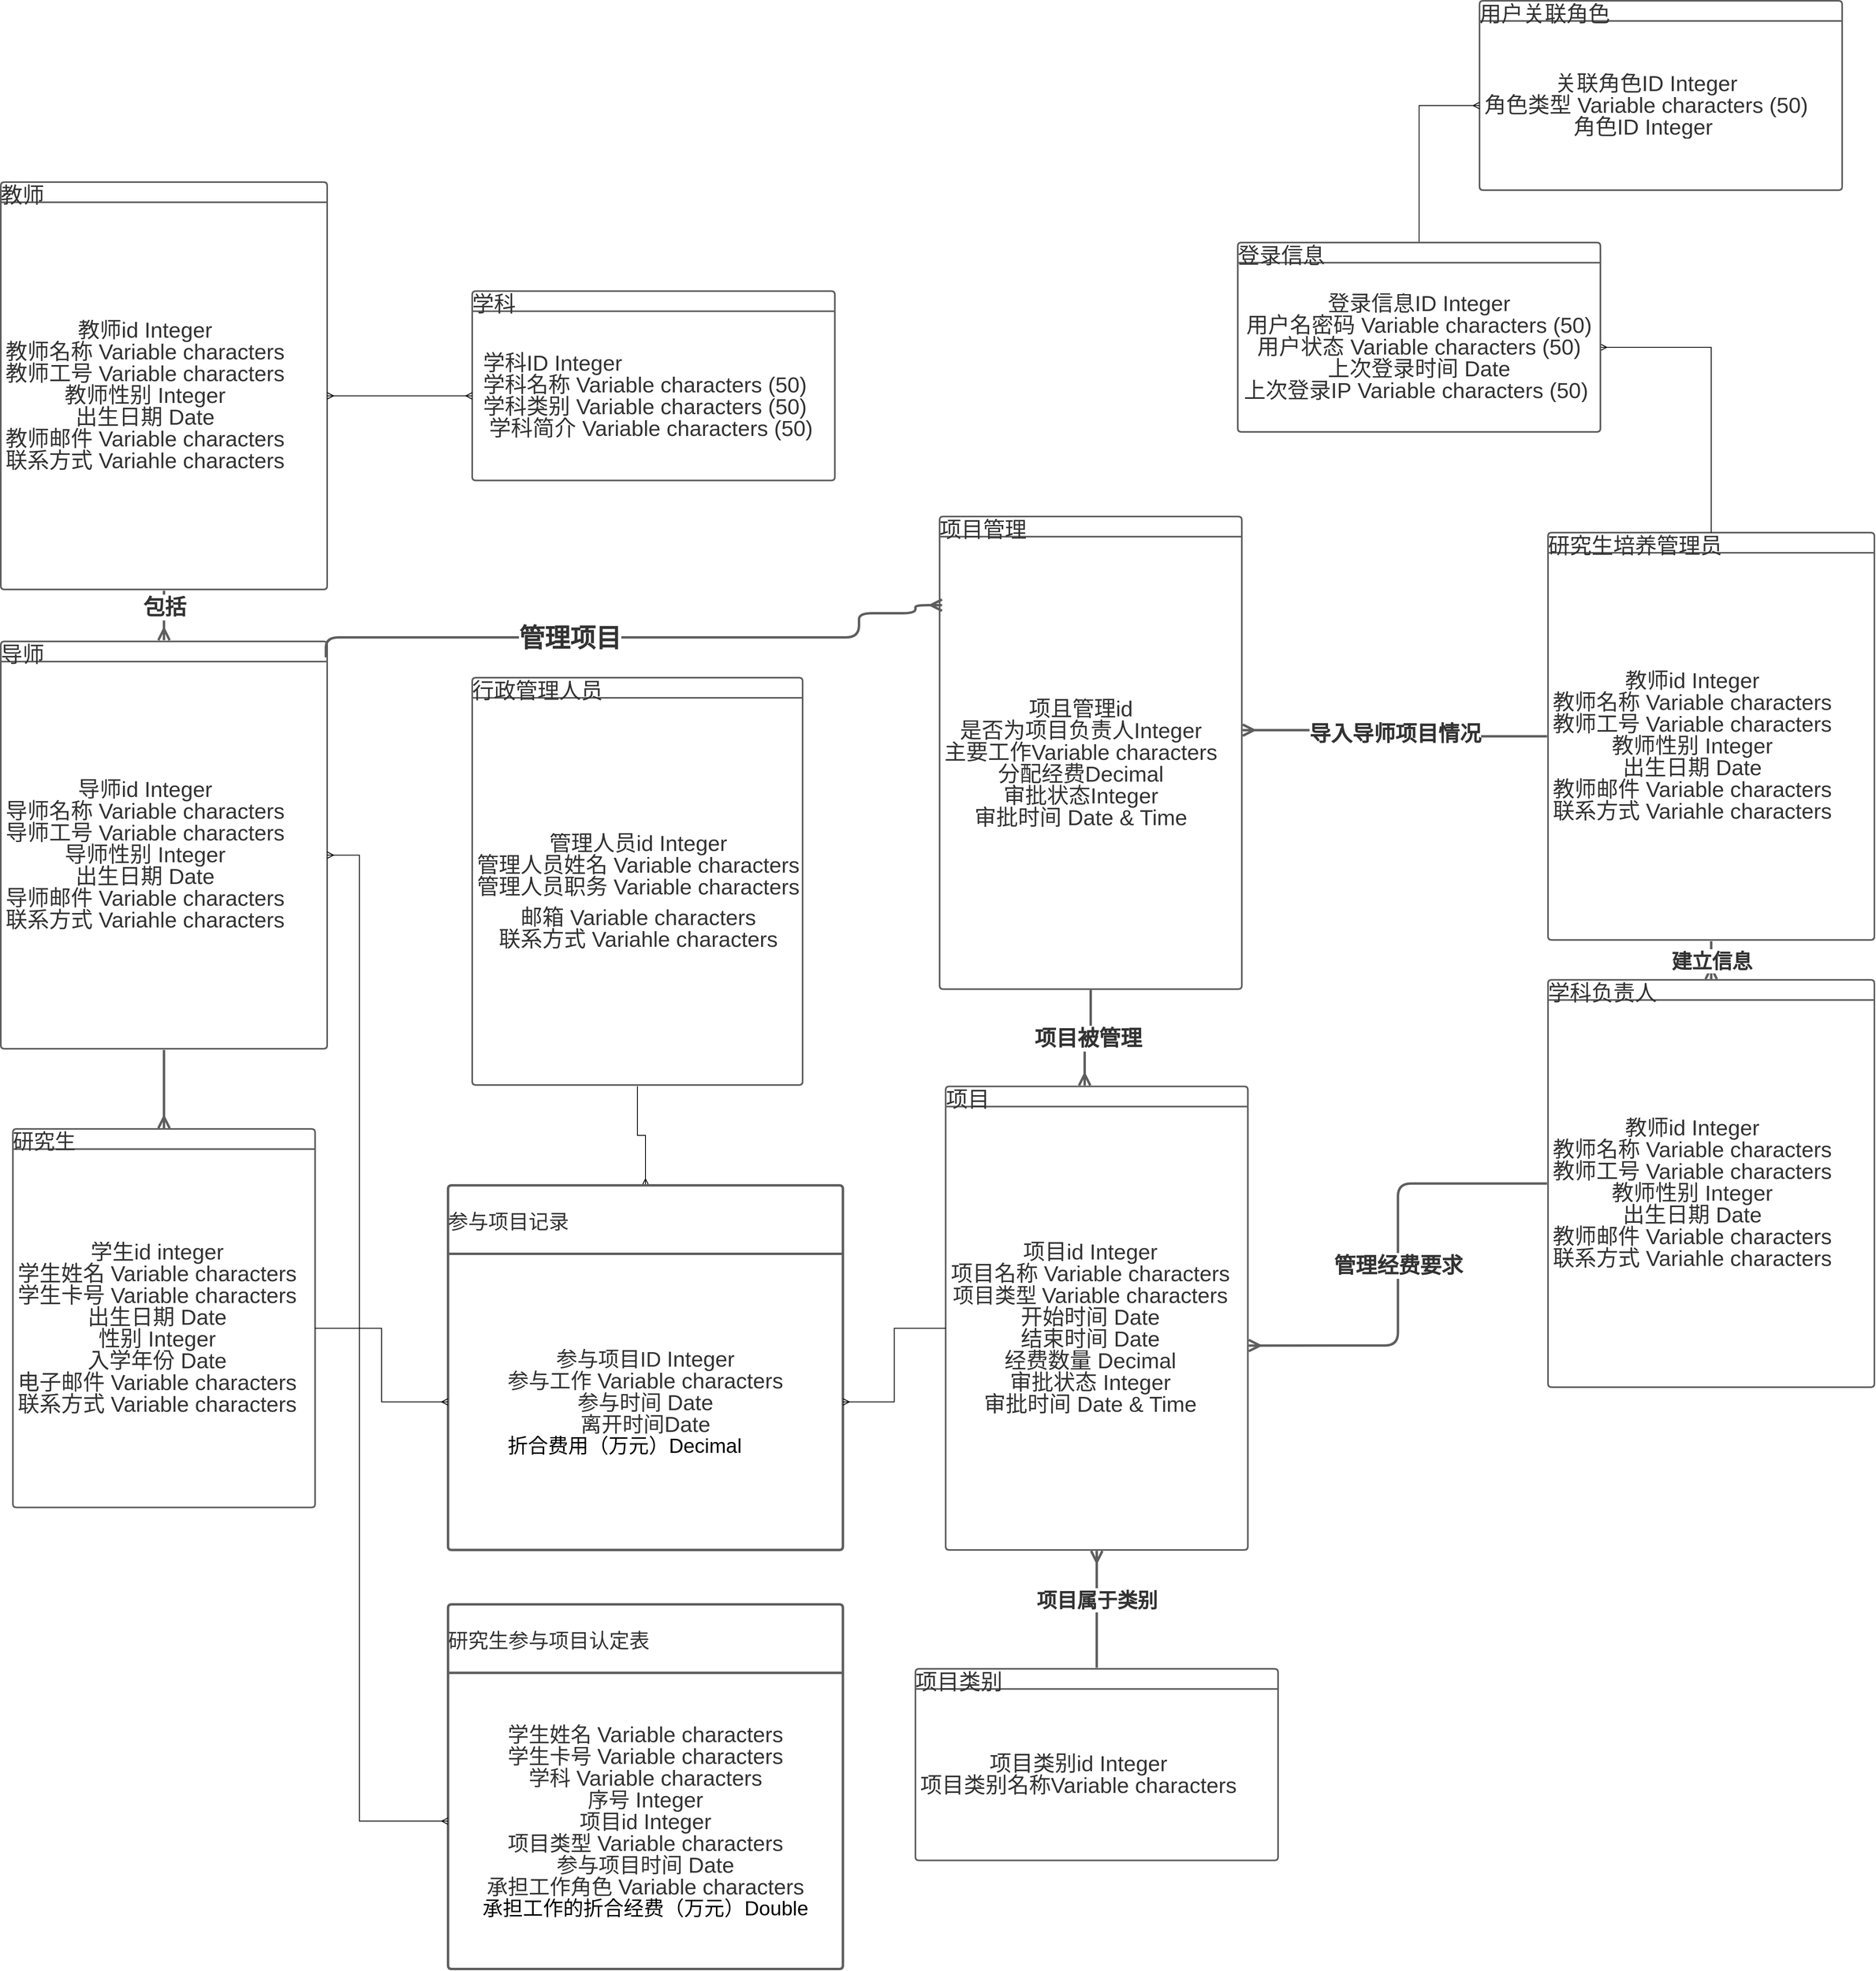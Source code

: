 <mxfile version="14.2.9" type="github">
  <diagram id="C5RBs43oDa-KdzZeNtuy" name="Page-1">
    <mxGraphModel dx="1989" dy="3523" grid="1" gridSize="10" guides="1" tooltips="1" connect="1" arrows="1" fold="1" page="1" pageScale="1" pageWidth="827" pageHeight="1169" math="0" shadow="0">
      <root>
        <mxCell id="WIyWlLk6GJQsqaUBKTNV-0" />
        <mxCell id="WIyWlLk6GJQsqaUBKTNV-1" parent="WIyWlLk6GJQsqaUBKTNV-0" />
        <mxCell id="-S1vWL-iVzR-hxPpNCkm-41" value="项目" style="html=1;overflow=block;blockSpacing=1;whiteSpace=wrap;swimlane;childLayout=stackLayout;horizontal=1;horizontalStack=0;resizeParent=1;resizeParentMax=0;resizeLast=0;collapsible=0;fontStyle=0;marginBottom=0;swimlaneFillColor=#ffffff;startSize=25;whiteSpace=wrap;fontSize=27;fontColor=#333333;whiteSpace=wrap;align=left;spacing=0;strokeColor=#5e5e5e;strokeOpacity=100;rounded=1;absoluteArcSize=1;arcSize=9;strokeWidth=2;" vertex="1" parent="WIyWlLk6GJQsqaUBKTNV-1">
          <mxGeometry x="1317.5" y="877.25" width="375" height="575.25" as="geometry" />
        </mxCell>
        <mxCell id="-S1vWL-iVzR-hxPpNCkm-42" value="&lt;div style=&quot;display: flex; justify-content: center; text-align: center; align-items: baseline; font-size: 0; line-height: 1;&quot;&gt;&lt;span style=&quot;font-size:11px;&quot;&gt;&lt;span style=&quot;font-size:27px;color:#333333;&quot;&gt;项目id Integer&#xa;&lt;/span&gt;&lt;/span&gt;&lt;/div&gt;&lt;div style=&quot;display: flex; justify-content: center; text-align: center; align-items: baseline; font-size: 0; line-height: 1;&quot;&gt;&lt;span style=&quot;font-size:11px;&quot;&gt;&lt;span style=&quot;font-size:27px;color:#333333;&quot;&gt;项目名称 Variable characters&#xa;&lt;/span&gt;&lt;/span&gt;&lt;/div&gt;&lt;div style=&quot;display: flex; justify-content: center; text-align: center; align-items: baseline; font-size: 0; line-height: 1;&quot;&gt;&lt;span style=&quot;font-size:11px;&quot;&gt;&lt;span style=&quot;font-size:11px;color:#333333;&quot;&gt;&lt;span style=&quot;font-size:26px;color:#333333;font-family: Liberation Serif;&quot;&gt;项目类型 &lt;/span&gt;&lt;span style=&quot;font-size:27px;color:#333333;&quot;&gt;Variable characters&#xa;&lt;/span&gt;&lt;/span&gt;&lt;/span&gt;&lt;/div&gt;&lt;div style=&quot;display: flex; justify-content: center; text-align: center; align-items: baseline; font-size: 0; line-height: 1;&quot;&gt;&lt;span style=&quot;font-size:11px;&quot;&gt;&lt;span style=&quot;font-size:27px;color:#333333;&quot;&gt;开始时间 Date&#xa;&lt;/span&gt;&lt;/span&gt;&lt;/div&gt;&lt;div style=&quot;display: flex; justify-content: center; text-align: center; align-items: baseline; font-size: 0; line-height: 1;&quot;&gt;&lt;span style=&quot;font-size:11px;&quot;&gt;&lt;span style=&quot;font-size:27px;color:#333333;&quot;&gt;结束时间 Date&#xa;&lt;/span&gt;&lt;/span&gt;&lt;/div&gt;&lt;div style=&quot;display: flex; justify-content: center; text-align: center; align-items: baseline; font-size: 0; line-height: 1;&quot;&gt;&lt;span style=&quot;font-size:11px;&quot;&gt;&lt;span style=&quot;font-size:27px;color:#333333;&quot;&gt;经费数量 Decimal&#xa;&lt;/span&gt;&lt;/span&gt;&lt;/div&gt;&lt;div style=&quot;display: flex; justify-content: center; text-align: center; align-items: baseline; font-size: 0; line-height: 1;&quot;&gt;&lt;span style=&quot;font-size:11px;&quot;&gt;&lt;span style=&quot;font-size:27px;color:#333333;&quot;&gt;审批状态 Integer&#xa;&lt;/span&gt;&lt;/span&gt;&lt;/div&gt;&lt;div style=&quot;display: flex; justify-content: center; text-align: center; align-items: baseline; font-size: 0; line-height: 1;&quot;&gt;&lt;span style=&quot;font-size:11px;&quot;&gt;&lt;span style=&quot;font-size:27px;color:#333333;&quot;&gt;审批时间 Date &amp; Time&lt;/span&gt;&lt;/span&gt;&lt;/div&gt;" style="part=1;html=1;resizeHeight=0;strokeColor=none;fillColor=none;align=left;verticalAlign=middle;spacingLeft=4;spacingRight=4;overflow=hidden;rotatable=0;points=[[0,0.5],[1,0.5]];portConstraint=eastwest;swimlaneFillColor=#ffffff;strokeOpacity=100;fontSize=27;fontColor=#333333;" vertex="1" parent="-S1vWL-iVzR-hxPpNCkm-41">
          <mxGeometry y="25" width="375" height="550.25" as="geometry" />
        </mxCell>
        <mxCell id="-S1vWL-iVzR-hxPpNCkm-43" value="项目类别" style="html=1;overflow=block;blockSpacing=1;whiteSpace=wrap;swimlane;childLayout=stackLayout;horizontal=1;horizontalStack=0;resizeParent=1;resizeParentMax=0;resizeLast=0;collapsible=0;fontStyle=0;marginBottom=0;swimlaneFillColor=#ffffff;startSize=25;whiteSpace=wrap;fontSize=27;fontColor=#333333;whiteSpace=wrap;align=left;spacing=0;strokeColor=#5e5e5e;strokeOpacity=100;rounded=1;absoluteArcSize=1;arcSize=9;strokeWidth=2;" vertex="1" parent="WIyWlLk6GJQsqaUBKTNV-1">
          <mxGeometry x="1280" y="1600" width="450" height="237.75" as="geometry" />
        </mxCell>
        <mxCell id="-S1vWL-iVzR-hxPpNCkm-44" value="&lt;div style=&quot;display: flex; justify-content: center; text-align: center; align-items: baseline; font-size: 0; line-height: 1;&quot;&gt;&lt;span style=&quot;font-size:11px;&quot;&gt;&lt;span style=&quot;font-size:27px;color:#333333;&quot;&gt;项目类别id Integer&#xa;&lt;/span&gt;&lt;/span&gt;&lt;/div&gt;&lt;div style=&quot;display: flex; justify-content: center; text-align: center; align-items: baseline; font-size: 0; line-height: 1;&quot;&gt;&lt;span style=&quot;font-size:11px;&quot;&gt;&lt;span style=&quot;font-size:27px;color:#333333;&quot;&gt;项目类别名称Variable characters&lt;/span&gt;&lt;/span&gt;&lt;/div&gt;" style="part=1;html=1;resizeHeight=0;strokeColor=none;fillColor=none;align=left;verticalAlign=middle;spacingLeft=4;spacingRight=4;overflow=hidden;rotatable=0;points=[[0,0.5],[1,0.5]];portConstraint=eastwest;swimlaneFillColor=#ffffff;strokeOpacity=100;fontSize=27;fontColor=#333333;" vertex="1" parent="-S1vWL-iVzR-hxPpNCkm-43">
          <mxGeometry y="25" width="450" height="212.75" as="geometry" />
        </mxCell>
        <mxCell id="-S1vWL-iVzR-hxPpNCkm-45" value="教师" style="html=1;overflow=block;blockSpacing=1;whiteSpace=wrap;swimlane;childLayout=stackLayout;horizontal=1;horizontalStack=0;resizeParent=1;resizeParentMax=0;resizeLast=0;collapsible=0;fontStyle=0;marginBottom=0;swimlaneFillColor=#ffffff;startSize=25;whiteSpace=wrap;fontSize=27;fontColor=#333333;whiteSpace=wrap;align=left;spacing=0;strokeColor=#5e5e5e;strokeOpacity=100;rounded=1;absoluteArcSize=1;arcSize=9;strokeWidth=2;" vertex="1" parent="WIyWlLk6GJQsqaUBKTNV-1">
          <mxGeometry x="145" y="-245" width="405" height="505.5" as="geometry" />
        </mxCell>
        <mxCell id="-S1vWL-iVzR-hxPpNCkm-46" value="&lt;div style=&quot;display: flex; justify-content: center; text-align: center; align-items: baseline; font-size: 0; line-height: 1;&quot;&gt;&lt;span style=&quot;font-size:11px;&quot;&gt;&lt;span style=&quot;font-size:27px;color:#333333;&quot;&gt;教师id Integer&#xa;&lt;/span&gt;&lt;/span&gt;&lt;/div&gt;&lt;div style=&quot;display: flex; justify-content: center; text-align: center; align-items: baseline; font-size: 0; line-height: 1;&quot;&gt;&lt;span style=&quot;font-size:11px;&quot;&gt;&lt;span style=&quot;font-size:27px;color:#333333;&quot;&gt;教师名称 Variable characters &#xa;&lt;/span&gt;&lt;/span&gt;&lt;/div&gt;&lt;div style=&quot;display: flex; justify-content: center; text-align: center; align-items: baseline; font-size: 0; line-height: 1;&quot;&gt;&lt;span style=&quot;font-size:11px;&quot;&gt;&lt;span style=&quot;font-size:27px;color:#333333;&quot;&gt;教师工号 Variable characters &#xa;&lt;/span&gt;&lt;/span&gt;&lt;/div&gt;&lt;div style=&quot;display: flex; justify-content: center; text-align: center; align-items: baseline; font-size: 0; line-height: 1;&quot;&gt;&lt;span style=&quot;font-size:11px;&quot;&gt;&lt;span style=&quot;font-size:27px;color:#333333;&quot;&gt;教师性别 Integer&#xa;&lt;/span&gt;&lt;/span&gt;&lt;/div&gt;&lt;div style=&quot;display: flex; justify-content: center; text-align: center; align-items: baseline; font-size: 0; line-height: 1;&quot;&gt;&lt;span style=&quot;font-size:11px;&quot;&gt;&lt;span style=&quot;font-size:27px;color:#333333;&quot;&gt;出生日期 Date&#xa;&lt;/span&gt;&lt;/span&gt;&lt;/div&gt;&lt;div style=&quot;display: flex; justify-content: center; text-align: center; align-items: baseline; font-size: 0; line-height: 1;&quot;&gt;&lt;span style=&quot;font-size:11px;&quot;&gt;&lt;span style=&quot;font-size:27px;color:#333333;&quot;&gt;教师邮件 Variable characters&#xa;&lt;/span&gt;&lt;/span&gt;&lt;/div&gt;&lt;div style=&quot;display: flex; justify-content: center; text-align: center; align-items: baseline; font-size: 0; line-height: 1;&quot;&gt;&lt;span style=&quot;font-size:11px;&quot;&gt;&lt;span style=&quot;font-size:27px;color:#333333;&quot;&gt;联系方式 Variahle characters &lt;/span&gt;&lt;/span&gt;&lt;/div&gt;" style="part=1;html=1;resizeHeight=0;strokeColor=none;fillColor=none;align=left;verticalAlign=middle;spacingLeft=4;spacingRight=4;overflow=hidden;rotatable=0;points=[[0,0.5],[1,0.5]];portConstraint=eastwest;swimlaneFillColor=#ffffff;strokeOpacity=100;fontSize=27;fontColor=#333333;" vertex="1" parent="-S1vWL-iVzR-hxPpNCkm-45">
          <mxGeometry y="25" width="405" height="480.5" as="geometry" />
        </mxCell>
        <mxCell id="-S1vWL-iVzR-hxPpNCkm-47" value="项目管理" style="html=1;overflow=block;blockSpacing=1;whiteSpace=wrap;swimlane;childLayout=stackLayout;horizontal=1;horizontalStack=0;resizeParent=1;resizeParentMax=0;resizeLast=0;collapsible=0;fontStyle=0;marginBottom=0;swimlaneFillColor=#ffffff;startSize=25;whiteSpace=wrap;fontSize=27;fontColor=#333333;whiteSpace=wrap;align=left;spacing=0;strokeColor=#5e5e5e;strokeOpacity=100;rounded=1;absoluteArcSize=1;arcSize=9;strokeWidth=2;" vertex="1" parent="WIyWlLk6GJQsqaUBKTNV-1">
          <mxGeometry x="1310" y="170" width="375" height="586.5" as="geometry" />
        </mxCell>
        <mxCell id="-S1vWL-iVzR-hxPpNCkm-48" value="&lt;div style=&quot;display: flex; justify-content: center; text-align: center; align-items: baseline; font-size: 0; line-height: 1;&quot;&gt;&lt;span style=&quot;font-size:11px;&quot;&gt;&lt;span style=&quot;font-size:27px;color:#333333;&quot;&gt;项且管理id&#xa;&lt;/span&gt;&lt;/span&gt;&lt;/div&gt;&lt;div style=&quot;display: flex; justify-content: center; text-align: center; align-items: baseline; font-size: 0; line-height: 1;&quot;&gt;&lt;span style=&quot;font-size:11px;&quot;&gt;&lt;span style=&quot;font-size:27px;color:#333333;&quot;&gt;是否为项目负责人Integer&#xa;&lt;/span&gt;&lt;/span&gt;&lt;/div&gt;&lt;div style=&quot;display: flex; justify-content: center; text-align: center; align-items: baseline; font-size: 0; line-height: 1;&quot;&gt;&lt;span style=&quot;font-size:11px;&quot;&gt;&lt;span style=&quot;font-size:27px;color:#333333;&quot;&gt;主要工作Variable characters &#xa;&lt;/span&gt;&lt;/span&gt;&lt;/div&gt;&lt;div style=&quot;display: flex; justify-content: center; text-align: center; align-items: baseline; font-size: 0; line-height: 1;&quot;&gt;&lt;span style=&quot;font-size:11px;&quot;&gt;&lt;span style=&quot;font-size:27px;color:#333333;&quot;&gt;分配经费Decimal&#xa;&lt;/span&gt;&lt;/span&gt;&lt;/div&gt;&lt;div style=&quot;display: flex; justify-content: center; text-align: center; align-items: baseline; font-size: 0; line-height: 1;&quot;&gt;&lt;span style=&quot;font-size:11px;&quot;&gt;&lt;span style=&quot;font-size:27px;color:#333333;&quot;&gt;审批状态Integer &#xa;&lt;/span&gt;&lt;/span&gt;&lt;/div&gt;&lt;div style=&quot;display: flex; justify-content: center; text-align: center; align-items: baseline; font-size: 0; line-height: 1;&quot;&gt;&lt;span style=&quot;font-size:11px;&quot;&gt;&lt;span style=&quot;font-size:27px;color:#333333;&quot;&gt;审批时间 Date &amp; Time&lt;/span&gt;&lt;/span&gt;&lt;/div&gt;" style="part=1;html=1;resizeHeight=0;strokeColor=none;fillColor=none;align=left;verticalAlign=middle;spacingLeft=4;spacingRight=4;overflow=hidden;rotatable=0;points=[[0,0.5],[1,0.5]];portConstraint=eastwest;swimlaneFillColor=#ffffff;strokeOpacity=100;fontSize=27;fontColor=#333333;" vertex="1" parent="-S1vWL-iVzR-hxPpNCkm-47">
          <mxGeometry y="25" width="375" height="561.5" as="geometry" />
        </mxCell>
        <mxCell id="-S1vWL-iVzR-hxPpNCkm-49" value="研究生" style="html=1;overflow=block;blockSpacing=1;whiteSpace=wrap;swimlane;childLayout=stackLayout;horizontal=1;horizontalStack=0;resizeParent=1;resizeParentMax=0;resizeLast=0;collapsible=0;fontStyle=0;marginBottom=0;swimlaneFillColor=#ffffff;startSize=25;whiteSpace=wrap;fontSize=26;fontFamily=Liberation Serif;fontColor=#333333;whiteSpace=wrap;align=left;spacing=0;strokeColor=#5e5e5e;strokeOpacity=100;rounded=1;absoluteArcSize=1;arcSize=9;strokeWidth=2;" vertex="1" parent="WIyWlLk6GJQsqaUBKTNV-1">
          <mxGeometry x="160" y="930" width="375" height="469.75" as="geometry" />
        </mxCell>
        <mxCell id="-S1vWL-iVzR-hxPpNCkm-50" value="&lt;div style=&quot;display: flex; justify-content: center; text-align: center; align-items: baseline; font-size: 0; line-height: 1;&quot;&gt;&lt;span style=&quot;font-size:11px;&quot;&gt;&lt;span style=&quot;font-size:27px;color:#333333;&quot;&gt;学生id integer&#xa;&lt;/span&gt;&lt;/span&gt;&lt;/div&gt;&lt;div style=&quot;display: flex; justify-content: center; text-align: center; align-items: baseline; font-size: 0; line-height: 1;&quot;&gt;&lt;span style=&quot;font-size:11px;&quot;&gt;&lt;span style=&quot;font-size:27px;color:#333333;&quot;&gt;学生姓名 Variable characters&#xa;&lt;/span&gt;&lt;/span&gt;&lt;/div&gt;&lt;div style=&quot;display: flex; justify-content: center; text-align: center; align-items: baseline; font-size: 0; line-height: 1;&quot;&gt;&lt;span style=&quot;font-size:11px;&quot;&gt;&lt;span style=&quot;font-size:27px;color:#333333;&quot;&gt;学生卡号 Variable characters &#xa;&lt;/span&gt;&lt;/span&gt;&lt;/div&gt;&lt;div style=&quot;display: flex; justify-content: center; text-align: center; align-items: baseline; font-size: 0; line-height: 1;&quot;&gt;&lt;span style=&quot;font-size:11px;&quot;&gt;&lt;span style=&quot;font-size:27px;color:#333333;&quot;&gt;出生日期 Date&#xa;&lt;/span&gt;&lt;/span&gt;&lt;/div&gt;&lt;div style=&quot;display: flex; justify-content: center; text-align: center; align-items: baseline; font-size: 0; line-height: 1;&quot;&gt;&lt;span style=&quot;font-size:11px;&quot;&gt;&lt;span style=&quot;font-size:27px;color:#333333;&quot;&gt;性别 Integer&#xa;&lt;/span&gt;&lt;/span&gt;&lt;/div&gt;&lt;div style=&quot;display: flex; justify-content: center; text-align: center; align-items: baseline; font-size: 0; line-height: 1;&quot;&gt;&lt;span style=&quot;font-size:11px;&quot;&gt;&lt;span style=&quot;font-size:27px;color:#333333;&quot;&gt;入学年份 Date&#xa;&lt;/span&gt;&lt;/span&gt;&lt;/div&gt;&lt;div style=&quot;display: flex; justify-content: center; text-align: center; align-items: baseline; font-size: 0; line-height: 1;&quot;&gt;&lt;span style=&quot;font-size:11px;&quot;&gt;&lt;span style=&quot;font-size:27px;color:#333333;&quot;&gt;电子邮件 Variable characters&#xa;&lt;/span&gt;&lt;/span&gt;&lt;/div&gt;&lt;div style=&quot;display: flex; justify-content: center; text-align: center; align-items: baseline; font-size: 0; line-height: 1;&quot;&gt;&lt;span style=&quot;font-size:11px;&quot;&gt;&lt;span style=&quot;font-size:27px;color:#333333;&quot;&gt;联系方式 Variable characters&lt;/span&gt;&lt;/span&gt;&lt;/div&gt;" style="part=1;html=1;resizeHeight=0;strokeColor=none;fillColor=none;align=left;verticalAlign=middle;spacingLeft=4;spacingRight=4;overflow=hidden;rotatable=0;points=[[0,0.5],[1,0.5]];portConstraint=eastwest;swimlaneFillColor=#ffffff;strokeOpacity=100;fontSize=27;fontColor=#333333;" vertex="1" parent="-S1vWL-iVzR-hxPpNCkm-49">
          <mxGeometry y="25" width="375" height="444.75" as="geometry" />
        </mxCell>
        <UserObject label="" lucidchartObjectId="4mY--hRxHhUX" id="-S1vWL-iVzR-hxPpNCkm-51">
          <mxCell style="html=1;jettySize=18;whiteSpace=wrap;overflow=block;blockSpacing=1;fontSize=11;strokeColor=#5E5E5E;strokeWidth=3;rounded=1;arcSize=32;edgeStyle=orthogonalEdgeStyle;startArrow=none;;endArrow=ERmany;endSize=10;;exitX=0.5;exitY=1.003;exitPerimeter=0;entryX=0.5;entryY=-0.002;entryPerimeter=0;" edge="1" parent="WIyWlLk6GJQsqaUBKTNV-1" source="-S1vWL-iVzR-hxPpNCkm-62" target="-S1vWL-iVzR-hxPpNCkm-49">
            <mxGeometry width="100" height="100" relative="1" as="geometry">
              <Array as="points" />
            </mxGeometry>
          </mxCell>
        </UserObject>
        <UserObject label="" lucidchartObjectId="yQ19ZfkQinWv" id="-S1vWL-iVzR-hxPpNCkm-52">
          <mxCell style="html=1;jettySize=18;whiteSpace=wrap;overflow=block;blockSpacing=1;fontSize=11;strokeColor=#5E5E5E;strokeWidth=3;rounded=1;arcSize=32;edgeStyle=orthogonalEdgeStyle;startArrow=none;;endArrow=ERmany;endSize=10;;exitX=0.5;exitY=1.003;exitPerimeter=0;entryX=0.5;entryY=-0.003;entryPerimeter=0;" edge="1" parent="WIyWlLk6GJQsqaUBKTNV-1" source="-S1vWL-iVzR-hxPpNCkm-45" target="-S1vWL-iVzR-hxPpNCkm-62">
            <mxGeometry width="100" height="100" relative="1" as="geometry">
              <Array as="points" />
            </mxGeometry>
          </mxCell>
        </UserObject>
        <mxCell id="-S1vWL-iVzR-hxPpNCkm-53" value="包括" style="text;html=1;resizable=0;labelBackgroundColor=#ffffff;align=center;verticalAlign=middle;fontStyle=1;fontColor=#333333;;fontSize=26.667;" vertex="1" parent="-S1vWL-iVzR-hxPpNCkm-52">
          <mxGeometry x="-0.35" relative="1" as="geometry" />
        </mxCell>
        <UserObject label="" lucidchartObjectId="KS190NkhHBdP" id="-S1vWL-iVzR-hxPpNCkm-54">
          <mxCell style="html=1;jettySize=18;whiteSpace=wrap;fontSize=11;strokeColor=#5E5E5E;strokeWidth=3;rounded=1;arcSize=32;edgeStyle=orthogonalEdgeStyle;startArrow=none;;endArrow=ERmany;endSize=10;;exitX=0.5;exitY=-0.006;exitPerimeter=0;entryX=0.5;entryY=1.002;entryPerimeter=0;" edge="1" parent="WIyWlLk6GJQsqaUBKTNV-1" source="-S1vWL-iVzR-hxPpNCkm-43" target="-S1vWL-iVzR-hxPpNCkm-41">
            <mxGeometry width="100" height="100" relative="1" as="geometry">
              <Array as="points" />
            </mxGeometry>
          </mxCell>
        </UserObject>
        <mxCell id="-S1vWL-iVzR-hxPpNCkm-55" value="项目属于类别" style="text;html=1;resizable=0;labelBackgroundColor=#ffffff;align=center;verticalAlign=middle;fontStyle=1;fontColor=#333333;;fontSize=25.0;" vertex="1" parent="-S1vWL-iVzR-hxPpNCkm-54">
          <mxGeometry x="0.171" relative="1" as="geometry" />
        </mxCell>
        <UserObject label="" lucidchartObjectId="RS19ik03Oc~l" id="-S1vWL-iVzR-hxPpNCkm-56">
          <mxCell style="html=1;jettySize=18;whiteSpace=wrap;fontSize=11;strokeColor=#5E5E5E;strokeWidth=3;rounded=1;arcSize=32;edgeStyle=orthogonalEdgeStyle;startArrow=none;;endArrow=ERmany;endSize=10;;exitX=0.5;exitY=1.002;exitPerimeter=0;entryX=0.46;entryY=-0.002;entryPerimeter=0;" edge="1" parent="WIyWlLk6GJQsqaUBKTNV-1" source="-S1vWL-iVzR-hxPpNCkm-47" target="-S1vWL-iVzR-hxPpNCkm-41">
            <mxGeometry width="100" height="100" relative="1" as="geometry">
              <Array as="points" />
            </mxGeometry>
          </mxCell>
        </UserObject>
        <mxCell id="-S1vWL-iVzR-hxPpNCkm-57" value="项目被管理" style="text;html=1;resizable=0;labelBackgroundColor=#ffffff;align=center;verticalAlign=middle;fontStyle=1;fontColor=#333333;;fontSize=26.667;" vertex="1" parent="-S1vWL-iVzR-hxPpNCkm-56">
          <mxGeometry relative="1" as="geometry" />
        </mxCell>
        <mxCell id="-S1vWL-iVzR-hxPpNCkm-58" value="研究生参与项目认定表" style="html=1;overflow=block;blockSpacing=1;whiteSpace=wrap;swimlane;childLayout=stackLayout;horizontal=1;horizontalStack=0;resizeParent=1;resizeParentMax=0;resizeLast=0;collapsible=0;fontStyle=0;marginBottom=0;swimlaneFillColor=#ffffff;startSize=85;whiteSpace=wrap;fontSize=25;fontFamily=Open Sans;fontColor=#333333;whiteSpace=wrap;align=left;spacing=0;strokeColor=#5e5e5e;strokeOpacity=100;rounded=1;absoluteArcSize=1;arcSize=9;strokeWidth=3;" vertex="1" parent="WIyWlLk6GJQsqaUBKTNV-1">
          <mxGeometry x="700" y="1520" width="490" height="452.5" as="geometry" />
        </mxCell>
        <mxCell id="-S1vWL-iVzR-hxPpNCkm-59" value="&lt;div style=&quot;display: flex ; justify-content: center ; align-items: baseline ; font-size: 0px ; line-height: 1&quot;&gt;&lt;span style=&quot;font-size: 11px&quot;&gt;&lt;span style=&quot;font-size: 26px ; color: #333333 ; font-family: &amp;#34;liberation&amp;#34; serif&quot;&gt;学生姓名 &lt;/span&gt;&lt;span style=&quot;font-size: 27px ; color: #333333&quot;&gt;Variable characters&lt;/span&gt;&lt;span style=&quot;font-size: 26px ; color: #333333 ; font-family: &amp;#34;liberation&amp;#34; serif&quot;&gt;&lt;br&gt;&lt;/span&gt;&lt;/span&gt;&lt;/div&gt;&lt;div style=&quot;display: flex ; justify-content: center ; align-items: baseline ; font-size: 0px ; line-height: 1&quot;&gt;&lt;span style=&quot;font-size: 11px&quot;&gt;&lt;span style=&quot;font-size: 26px ; color: #333333 ; font-family: &amp;#34;liberation&amp;#34; serif&quot;&gt;学生卡号 &lt;/span&gt;&lt;span style=&quot;font-size: 27px ; color: #333333&quot;&gt;Variable characters&lt;/span&gt;&lt;span style=&quot;font-size: 26px ; color: #333333 ; font-family: &amp;#34;liberation&amp;#34; serif&quot;&gt;&lt;br&gt;&lt;/span&gt;&lt;/span&gt;&lt;/div&gt;&lt;div style=&quot;display: flex ; justify-content: center ; align-items: baseline ; font-size: 0px ; line-height: 1&quot;&gt;&lt;span style=&quot;font-size: 11px&quot;&gt;&lt;span style=&quot;font-size: 26px ; color: #333333 ; font-family: &amp;#34;liberation&amp;#34; serif&quot;&gt;学科 &lt;/span&gt;&lt;span style=&quot;font-size: 27px ; color: #333333&quot;&gt;Variable characters&lt;/span&gt;&lt;span style=&quot;font-size: 26px ; color: #333333 ; font-family: &amp;#34;liberation&amp;#34; serif&quot;&gt;&lt;br&gt;&lt;/span&gt;&lt;/span&gt;&lt;/div&gt;&lt;div style=&quot;display: flex ; justify-content: center ; align-items: baseline ; font-size: 0px ; line-height: 1&quot;&gt;&lt;span style=&quot;font-size: 11px&quot;&gt;&lt;span style=&quot;font-size: 26px ; color: #333333 ; font-family: &amp;#34;liberation&amp;#34; serif&quot;&gt;序号 &lt;/span&gt;&lt;span style=&quot;font-size: 27px ; color: #333333&quot;&gt; Integer&lt;/span&gt;&lt;span style=&quot;font-size: 26px ; color: #333333 ; font-family: &amp;#34;liberation&amp;#34; serif&quot;&gt;&lt;br&gt;&lt;/span&gt;&lt;/span&gt;&lt;/div&gt;&lt;div style=&quot;display: flex ; justify-content: center ; align-items: baseline ; font-size: 0px ; line-height: 1&quot;&gt;&lt;span style=&quot;font-size: 11px&quot;&gt;&lt;span style=&quot;font-size: 26px ; color: #333333 ; font-family: &amp;#34;liberation&amp;#34; serif&quot;&gt;项目id &lt;/span&gt;&lt;span style=&quot;font-size: 27px ; color: #333333&quot;&gt; Integer&lt;/span&gt;&lt;span style=&quot;font-size: 26px ; color: #333333 ; font-family: &amp;#34;liberation&amp;#34; serif&quot;&gt;&lt;br&gt;&lt;/span&gt;&lt;/span&gt;&lt;/div&gt;&lt;div style=&quot;display: flex ; justify-content: center ; align-items: baseline ; font-size: 0px ; line-height: 1&quot;&gt;&lt;span style=&quot;font-size: 11px&quot;&gt;&lt;span style=&quot;font-size: 26px ; color: #333333 ; font-family: &amp;#34;liberation&amp;#34; serif&quot;&gt;项目类型 &lt;/span&gt;&lt;span style=&quot;font-size: 27px ; color: #333333&quot;&gt;Variable characters&lt;/span&gt;&lt;span style=&quot;font-size: 26px ; color: #333333 ; font-family: &amp;#34;liberation&amp;#34; serif&quot;&gt;&lt;br&gt;&lt;/span&gt;&lt;/span&gt;&lt;/div&gt;&lt;div style=&quot;display: flex ; justify-content: center ; align-items: baseline ; font-size: 0px ; line-height: 1&quot;&gt;&lt;span style=&quot;font-size: 11px&quot;&gt;&lt;span style=&quot;font-size: 26px ; color: #333333 ; font-family: &amp;#34;liberation&amp;#34; serif&quot;&gt;参与项目时间 &lt;/span&gt;&lt;span style=&quot;font-size: 27px ; color: #333333&quot;&gt;Date&lt;/span&gt;&lt;span style=&quot;font-size: 26px ; color: #333333 ; font-family: &amp;#34;liberation&amp;#34; serif&quot;&gt;&lt;br&gt;&lt;/span&gt;&lt;/span&gt;&lt;/div&gt;&lt;div style=&quot;display: flex ; justify-content: center ; align-items: baseline ; font-size: 0px ; line-height: 1&quot;&gt;&lt;span style=&quot;font-size: 11px&quot;&gt;&lt;span style=&quot;font-size: 26px ; color: #333333 ; font-family: &amp;#34;liberation&amp;#34; serif&quot;&gt;承担工作角色 &lt;/span&gt;&lt;span style=&quot;font-size: 27px ; color: #333333&quot;&gt;Variable characters&lt;/span&gt;&lt;span style=&quot;font-size: 26px ; color: #333333 ; font-family: &amp;#34;liberation&amp;#34; serif&quot;&gt;&lt;br&gt;&lt;/span&gt;&lt;/span&gt;&lt;/div&gt;&lt;div style=&quot;display: flex ; justify-content: flex-start ; align-items: baseline ; font-size: 0px ; line-height: 1&quot;&gt;&lt;span style=&quot;font-size: 11px&quot;&gt;&lt;span style=&quot;font-size: 25px ; color: #000000&quot;&gt;承担工作的折合经费（万元）Double&lt;/span&gt;&lt;/span&gt;&lt;/div&gt;" style="part=1;html=1;resizeHeight=0;strokeColor=none;fillColor=none;align=center;verticalAlign=middle;spacingLeft=4;spacingRight=4;overflow=hidden;rotatable=0;points=[[0,0.5],[1,0.5]];portConstraint=eastwest;swimlaneFillColor=#ffffff;strokeOpacity=100;fontSize=26;fontColor=#333333;" vertex="1" parent="-S1vWL-iVzR-hxPpNCkm-58">
          <mxGeometry y="85" width="490" height="367.5" as="geometry" />
        </mxCell>
        <UserObject label="" lucidchartObjectId="xkY-a535h74z" id="-S1vWL-iVzR-hxPpNCkm-60">
          <mxCell style="html=1;jettySize=18;whiteSpace=wrap;fontSize=11;strokeColor=#5E5E5E;strokeWidth=3;rounded=1;arcSize=32;edgeStyle=orthogonalEdgeStyle;startArrow=none;;endArrow=ERmany;endSize=10;;exitX=-0.003;exitY=0.5;exitPerimeter=0;entryX=1.003;entryY=0.452;entryPerimeter=0;" edge="1" parent="WIyWlLk6GJQsqaUBKTNV-1" source="-S1vWL-iVzR-hxPpNCkm-66" target="-S1vWL-iVzR-hxPpNCkm-47">
            <mxGeometry width="100" height="100" relative="1" as="geometry">
              <Array as="points" />
            </mxGeometry>
          </mxCell>
        </UserObject>
        <mxCell id="-S1vWL-iVzR-hxPpNCkm-61" value="导入导师项目情况" style="text;html=1;resizable=0;labelBackgroundColor=#ffffff;align=center;verticalAlign=middle;fontStyle=1;fontColor=#333333;;fontSize=26.667;" vertex="1" parent="-S1vWL-iVzR-hxPpNCkm-60">
          <mxGeometry relative="1" as="geometry" />
        </mxCell>
        <mxCell id="-S1vWL-iVzR-hxPpNCkm-62" value="导师" style="html=1;overflow=block;blockSpacing=1;whiteSpace=wrap;swimlane;childLayout=stackLayout;horizontal=1;horizontalStack=0;resizeParent=1;resizeParentMax=0;resizeLast=0;collapsible=0;fontStyle=0;marginBottom=0;swimlaneFillColor=#ffffff;startSize=25;whiteSpace=wrap;fontSize=27;fontColor=#333333;whiteSpace=wrap;align=left;spacing=0;strokeColor=#5e5e5e;strokeOpacity=100;rounded=1;absoluteArcSize=1;arcSize=9;strokeWidth=2;" vertex="1" parent="WIyWlLk6GJQsqaUBKTNV-1">
          <mxGeometry x="145" y="325" width="405" height="505.5" as="geometry" />
        </mxCell>
        <mxCell id="-S1vWL-iVzR-hxPpNCkm-63" value="&lt;div style=&quot;display: flex; justify-content: center; text-align: center; align-items: baseline; font-size: 0; line-height: 1;&quot;&gt;&lt;span style=&quot;font-size:11px;&quot;&gt;&lt;span style=&quot;font-size:27px;color:#333333;&quot;&gt;导师id Integer&#xa;&lt;/span&gt;&lt;/span&gt;&lt;/div&gt;&lt;div style=&quot;display: flex; justify-content: center; text-align: center; align-items: baseline; font-size: 0; line-height: 1;&quot;&gt;&lt;span style=&quot;font-size:11px;&quot;&gt;&lt;span style=&quot;font-size:27px;color:#333333;&quot;&gt;导师名称 Variable characters &#xa;&lt;/span&gt;&lt;/span&gt;&lt;/div&gt;&lt;div style=&quot;display: flex; justify-content: center; text-align: center; align-items: baseline; font-size: 0; line-height: 1;&quot;&gt;&lt;span style=&quot;font-size:11px;&quot;&gt;&lt;span style=&quot;font-size:27px;color:#333333;&quot;&gt;导师工号 Variable characters &#xa;&lt;/span&gt;&lt;/span&gt;&lt;/div&gt;&lt;div style=&quot;display: flex; justify-content: center; text-align: center; align-items: baseline; font-size: 0; line-height: 1;&quot;&gt;&lt;span style=&quot;font-size:11px;&quot;&gt;&lt;span style=&quot;font-size:27px;color:#333333;&quot;&gt;导师性别 Integer&#xa;&lt;/span&gt;&lt;/span&gt;&lt;/div&gt;&lt;div style=&quot;display: flex; justify-content: center; text-align: center; align-items: baseline; font-size: 0; line-height: 1;&quot;&gt;&lt;span style=&quot;font-size:11px;&quot;&gt;&lt;span style=&quot;font-size:27px;color:#333333;&quot;&gt;出生日期 Date&#xa;&lt;/span&gt;&lt;/span&gt;&lt;/div&gt;&lt;div style=&quot;display: flex; justify-content: center; text-align: center; align-items: baseline; font-size: 0; line-height: 1;&quot;&gt;&lt;span style=&quot;font-size:11px;&quot;&gt;&lt;span style=&quot;font-size:27px;color:#333333;&quot;&gt;导师邮件 Variable characters&#xa;&lt;/span&gt;&lt;/span&gt;&lt;/div&gt;&lt;div style=&quot;display: flex; justify-content: center; text-align: center; align-items: baseline; font-size: 0; line-height: 1;&quot;&gt;&lt;span style=&quot;font-size:11px;&quot;&gt;&lt;span style=&quot;font-size:27px;color:#333333;&quot;&gt;联系方式 Variahle characters &lt;/span&gt;&lt;/span&gt;&lt;/div&gt;" style="part=1;html=1;resizeHeight=0;strokeColor=none;fillColor=none;align=left;verticalAlign=middle;spacingLeft=4;spacingRight=4;overflow=hidden;rotatable=0;points=[[0,0.5],[1,0.5]];portConstraint=eastwest;swimlaneFillColor=#ffffff;strokeOpacity=100;fontSize=27;fontColor=#333333;" vertex="1" parent="-S1vWL-iVzR-hxPpNCkm-62">
          <mxGeometry y="25" width="405" height="480.5" as="geometry" />
        </mxCell>
        <UserObject label="" lucidchartObjectId="5nY-uaVFHsnK" id="-S1vWL-iVzR-hxPpNCkm-64">
          <mxCell style="html=1;jettySize=18;whiteSpace=wrap;fontSize=11;strokeColor=#5E5E5E;strokeWidth=3;rounded=1;arcSize=32;edgeStyle=orthogonalEdgeStyle;startArrow=none;;endArrow=ERmany;endSize=10;;exitX=0.996;exitY=0.039;exitPerimeter=0;exitDx=0;exitDy=0;" edge="1" parent="WIyWlLk6GJQsqaUBKTNV-1" source="-S1vWL-iVzR-hxPpNCkm-62">
            <mxGeometry width="100" height="100" relative="1" as="geometry">
              <Array as="points">
                <mxPoint x="548" y="320" />
                <mxPoint x="1210" y="320" />
                <mxPoint x="1210" y="290" />
                <mxPoint x="1280" y="290" />
                <mxPoint x="1280" y="280" />
              </Array>
              <mxPoint x="1313" y="280" as="targetPoint" />
            </mxGeometry>
          </mxCell>
        </UserObject>
        <mxCell id="-S1vWL-iVzR-hxPpNCkm-65" value="管理项目" style="text;html=1;resizable=0;labelBackgroundColor=#ffffff;align=center;verticalAlign=middle;fontStyle=1;fontColor=#333333;;fontSize=31.667;" vertex="1" parent="-S1vWL-iVzR-hxPpNCkm-64">
          <mxGeometry x="-0.211" relative="1" as="geometry" />
        </mxCell>
        <mxCell id="-S1vWL-iVzR-hxPpNCkm-66" value="研究生培养管理员" style="html=1;overflow=block;blockSpacing=1;whiteSpace=wrap;swimlane;childLayout=stackLayout;horizontal=1;horizontalStack=0;resizeParent=1;resizeParentMax=0;resizeLast=0;collapsible=0;fontStyle=0;marginBottom=0;swimlaneFillColor=#ffffff;startSize=25;whiteSpace=wrap;fontSize=27;fontColor=#333333;whiteSpace=wrap;align=left;spacing=0;strokeColor=#5e5e5e;strokeOpacity=100;rounded=1;absoluteArcSize=1;arcSize=9;strokeWidth=2;" vertex="1" parent="WIyWlLk6GJQsqaUBKTNV-1">
          <mxGeometry x="2065" y="190" width="405" height="505.5" as="geometry" />
        </mxCell>
        <mxCell id="-S1vWL-iVzR-hxPpNCkm-67" value="&lt;div style=&quot;display: flex; justify-content: center; text-align: center; align-items: baseline; font-size: 0; line-height: 1;&quot;&gt;&lt;span style=&quot;font-size:11px;&quot;&gt;&lt;span style=&quot;font-size:27px;color:#333333;&quot;&gt;教师id Integer&#xa;&lt;/span&gt;&lt;/span&gt;&lt;/div&gt;&lt;div style=&quot;display: flex; justify-content: center; text-align: center; align-items: baseline; font-size: 0; line-height: 1;&quot;&gt;&lt;span style=&quot;font-size:11px;&quot;&gt;&lt;span style=&quot;font-size:27px;color:#333333;&quot;&gt;教师名称 Variable characters &#xa;&lt;/span&gt;&lt;/span&gt;&lt;/div&gt;&lt;div style=&quot;display: flex; justify-content: center; text-align: center; align-items: baseline; font-size: 0; line-height: 1;&quot;&gt;&lt;span style=&quot;font-size:11px;&quot;&gt;&lt;span style=&quot;font-size:27px;color:#333333;&quot;&gt;教师工号 Variable characters &#xa;&lt;/span&gt;&lt;/span&gt;&lt;/div&gt;&lt;div style=&quot;display: flex; justify-content: center; text-align: center; align-items: baseline; font-size: 0; line-height: 1;&quot;&gt;&lt;span style=&quot;font-size:11px;&quot;&gt;&lt;span style=&quot;font-size:27px;color:#333333;&quot;&gt;教师性别 Integer&#xa;&lt;/span&gt;&lt;/span&gt;&lt;/div&gt;&lt;div style=&quot;display: flex; justify-content: center; text-align: center; align-items: baseline; font-size: 0; line-height: 1;&quot;&gt;&lt;span style=&quot;font-size:11px;&quot;&gt;&lt;span style=&quot;font-size:27px;color:#333333;&quot;&gt;出生日期 Date&#xa;&lt;/span&gt;&lt;/span&gt;&lt;/div&gt;&lt;div style=&quot;display: flex; justify-content: center; text-align: center; align-items: baseline; font-size: 0; line-height: 1;&quot;&gt;&lt;span style=&quot;font-size:11px;&quot;&gt;&lt;span style=&quot;font-size:27px;color:#333333;&quot;&gt;教师邮件 Variable characters&#xa;&lt;/span&gt;&lt;/span&gt;&lt;/div&gt;&lt;div style=&quot;display: flex; justify-content: center; text-align: center; align-items: baseline; font-size: 0; line-height: 1;&quot;&gt;&lt;span style=&quot;font-size:11px;&quot;&gt;&lt;span style=&quot;font-size:27px;color:#333333;&quot;&gt;联系方式 Variahle characters &lt;/span&gt;&lt;/span&gt;&lt;/div&gt;" style="part=1;html=1;resizeHeight=0;strokeColor=none;fillColor=none;align=left;verticalAlign=middle;spacingLeft=4;spacingRight=4;overflow=hidden;rotatable=0;points=[[0,0.5],[1,0.5]];portConstraint=eastwest;swimlaneFillColor=#ffffff;strokeOpacity=100;fontSize=27;fontColor=#333333;" vertex="1" parent="-S1vWL-iVzR-hxPpNCkm-66">
          <mxGeometry y="25" width="405" height="480.5" as="geometry" />
        </mxCell>
        <mxCell id="-S1vWL-iVzR-hxPpNCkm-70" value="学科负责人" style="html=1;overflow=block;blockSpacing=1;whiteSpace=wrap;swimlane;childLayout=stackLayout;horizontal=1;horizontalStack=0;resizeParent=1;resizeParentMax=0;resizeLast=0;collapsible=0;fontStyle=0;marginBottom=0;swimlaneFillColor=#ffffff;startSize=25;whiteSpace=wrap;fontSize=27;fontColor=#333333;whiteSpace=wrap;align=left;spacing=0;strokeColor=#5e5e5e;strokeOpacity=100;rounded=1;absoluteArcSize=1;arcSize=9;strokeWidth=2;" vertex="1" parent="WIyWlLk6GJQsqaUBKTNV-1">
          <mxGeometry x="2065" y="745" width="405" height="505.5" as="geometry" />
        </mxCell>
        <mxCell id="-S1vWL-iVzR-hxPpNCkm-71" value="&lt;div style=&quot;display: flex; justify-content: center; text-align: center; align-items: baseline; font-size: 0; line-height: 1;&quot;&gt;&lt;span style=&quot;font-size:11px;&quot;&gt;&lt;span style=&quot;font-size:27px;color:#333333;&quot;&gt;教师id Integer&#xa;&lt;/span&gt;&lt;/span&gt;&lt;/div&gt;&lt;div style=&quot;display: flex; justify-content: center; text-align: center; align-items: baseline; font-size: 0; line-height: 1;&quot;&gt;&lt;span style=&quot;font-size:11px;&quot;&gt;&lt;span style=&quot;font-size:27px;color:#333333;&quot;&gt;教师名称 Variable characters &#xa;&lt;/span&gt;&lt;/span&gt;&lt;/div&gt;&lt;div style=&quot;display: flex; justify-content: center; text-align: center; align-items: baseline; font-size: 0; line-height: 1;&quot;&gt;&lt;span style=&quot;font-size:11px;&quot;&gt;&lt;span style=&quot;font-size:27px;color:#333333;&quot;&gt;教师工号 Variable characters &#xa;&lt;/span&gt;&lt;/span&gt;&lt;/div&gt;&lt;div style=&quot;display: flex; justify-content: center; text-align: center; align-items: baseline; font-size: 0; line-height: 1;&quot;&gt;&lt;span style=&quot;font-size:11px;&quot;&gt;&lt;span style=&quot;font-size:27px;color:#333333;&quot;&gt;教师性别 Integer&#xa;&lt;/span&gt;&lt;/span&gt;&lt;/div&gt;&lt;div style=&quot;display: flex; justify-content: center; text-align: center; align-items: baseline; font-size: 0; line-height: 1;&quot;&gt;&lt;span style=&quot;font-size:11px;&quot;&gt;&lt;span style=&quot;font-size:27px;color:#333333;&quot;&gt;出生日期 Date&#xa;&lt;/span&gt;&lt;/span&gt;&lt;/div&gt;&lt;div style=&quot;display: flex; justify-content: center; text-align: center; align-items: baseline; font-size: 0; line-height: 1;&quot;&gt;&lt;span style=&quot;font-size:11px;&quot;&gt;&lt;span style=&quot;font-size:27px;color:#333333;&quot;&gt;教师邮件 Variable characters&#xa;&lt;/span&gt;&lt;/span&gt;&lt;/div&gt;&lt;div style=&quot;display: flex; justify-content: center; text-align: center; align-items: baseline; font-size: 0; line-height: 1;&quot;&gt;&lt;span style=&quot;font-size:11px;&quot;&gt;&lt;span style=&quot;font-size:27px;color:#333333;&quot;&gt;联系方式 Variahle characters &lt;/span&gt;&lt;/span&gt;&lt;/div&gt;" style="part=1;html=1;resizeHeight=0;strokeColor=none;fillColor=none;align=left;verticalAlign=middle;spacingLeft=4;spacingRight=4;overflow=hidden;rotatable=0;points=[[0,0.5],[1,0.5]];portConstraint=eastwest;swimlaneFillColor=#ffffff;strokeOpacity=100;fontSize=27;fontColor=#333333;" vertex="1" parent="-S1vWL-iVzR-hxPpNCkm-70">
          <mxGeometry y="25" width="405" height="480.5" as="geometry" />
        </mxCell>
        <UserObject label="" lucidchartObjectId="gP1-uWcaGwbg" id="-S1vWL-iVzR-hxPpNCkm-72">
          <mxCell style="html=1;jettySize=18;whiteSpace=wrap;fontSize=11;strokeColor=#5E5E5E;strokeWidth=3;rounded=1;arcSize=32;edgeStyle=orthogonalEdgeStyle;startArrow=none;;endArrow=ERmany;endSize=10;;exitX=0.5;exitY=1.003;exitPerimeter=0;entryX=0.5;entryY=-0.002;entryPerimeter=0;" edge="1" parent="WIyWlLk6GJQsqaUBKTNV-1" source="-S1vWL-iVzR-hxPpNCkm-66" target="-S1vWL-iVzR-hxPpNCkm-70">
            <mxGeometry width="100" height="100" relative="1" as="geometry">
              <Array as="points" />
            </mxGeometry>
          </mxCell>
        </UserObject>
        <mxCell id="-S1vWL-iVzR-hxPpNCkm-73" value="建立信息" style="text;html=1;resizable=0;labelBackgroundColor=#ffffff;align=center;verticalAlign=middle;fontStyle=1;fontColor=#333333;;fontSize=25.0;" vertex="1" parent="-S1vWL-iVzR-hxPpNCkm-72">
          <mxGeometry relative="1" as="geometry" />
        </mxCell>
        <UserObject label="" lucidchartObjectId="SX1-zSBa5g1B" id="-S1vWL-iVzR-hxPpNCkm-79">
          <mxCell style="html=1;jettySize=18;whiteSpace=wrap;fontSize=11;strokeColor=#5E5E5E;strokeWidth=3;rounded=1;arcSize=32;edgeStyle=orthogonalEdgeStyle;startArrow=none;;endArrow=ERmany;endSize=10;;exitX=-0.003;exitY=0.5;exitPerimeter=0;entryX=1.003;entryY=0.559;entryPerimeter=0;" edge="1" parent="WIyWlLk6GJQsqaUBKTNV-1" source="-S1vWL-iVzR-hxPpNCkm-70" target="-S1vWL-iVzR-hxPpNCkm-41">
            <mxGeometry width="100" height="100" relative="1" as="geometry">
              <Array as="points" />
            </mxGeometry>
          </mxCell>
        </UserObject>
        <mxCell id="-S1vWL-iVzR-hxPpNCkm-80" value="管理经费要求" style="text;html=1;resizable=0;labelBackgroundColor=#ffffff;align=center;verticalAlign=middle;fontStyle=1;fontColor=#333333;;fontSize=26.667;" vertex="1" parent="-S1vWL-iVzR-hxPpNCkm-79">
          <mxGeometry relative="1" as="geometry" />
        </mxCell>
        <mxCell id="-S1vWL-iVzR-hxPpNCkm-82" value="用户关联角色" style="html=1;overflow=block;blockSpacing=1;whiteSpace=wrap;swimlane;childLayout=stackLayout;horizontal=1;horizontalStack=0;resizeParent=1;resizeParentMax=0;resizeLast=0;collapsible=0;fontStyle=0;marginBottom=0;swimlaneFillColor=#ffffff;startSize=25;whiteSpace=wrap;fontSize=27;fontColor=#333333;whiteSpace=wrap;align=left;spacing=0;strokeColor=#5e5e5e;strokeOpacity=100;rounded=1;absoluteArcSize=1;arcSize=9;strokeWidth=2;" vertex="1" parent="WIyWlLk6GJQsqaUBKTNV-1">
          <mxGeometry x="1980" y="-470" width="450" height="235" as="geometry" />
        </mxCell>
        <mxCell id="-S1vWL-iVzR-hxPpNCkm-83" value="&lt;div style=&quot;display: flex ; justify-content: center ; text-align: center ; align-items: baseline ; line-height: 1&quot;&gt;&lt;span&gt;关联角色ID Integer&lt;br&gt;角色类型 Variable characters (50)&lt;br&gt;角色ID Integer&amp;nbsp;&lt;br&gt;&lt;/span&gt;&lt;/div&gt;" style="part=1;html=1;resizeHeight=0;strokeColor=none;fillColor=none;align=left;verticalAlign=middle;spacingLeft=4;spacingRight=4;overflow=hidden;rotatable=0;points=[[0,0.5],[1,0.5]];portConstraint=eastwest;swimlaneFillColor=#ffffff;strokeOpacity=100;fontSize=27;fontColor=#333333;" vertex="1" parent="-S1vWL-iVzR-hxPpNCkm-82">
          <mxGeometry y="25" width="450" height="210" as="geometry" />
        </mxCell>
        <mxCell id="-S1vWL-iVzR-hxPpNCkm-91" style="edgeStyle=orthogonalEdgeStyle;rounded=0;orthogonalLoop=1;jettySize=auto;html=1;entryX=1;entryY=0.5;entryDx=0;entryDy=0;endArrow=ERmany;endFill=0;" edge="1" parent="WIyWlLk6GJQsqaUBKTNV-1" source="-S1vWL-iVzR-hxPpNCkm-66" target="-S1vWL-iVzR-hxPpNCkm-87">
          <mxGeometry relative="1" as="geometry">
            <mxPoint x="1990" y="-410" as="sourcePoint" />
          </mxGeometry>
        </mxCell>
        <mxCell id="-S1vWL-iVzR-hxPpNCkm-92" style="edgeStyle=orthogonalEdgeStyle;rounded=0;orthogonalLoop=1;jettySize=auto;html=1;exitX=0.5;exitY=0;exitDx=0;exitDy=0;endArrow=ERmany;endFill=0;" edge="1" parent="WIyWlLk6GJQsqaUBKTNV-1" source="-S1vWL-iVzR-hxPpNCkm-86" target="-S1vWL-iVzR-hxPpNCkm-83">
          <mxGeometry relative="1" as="geometry" />
        </mxCell>
        <mxCell id="-S1vWL-iVzR-hxPpNCkm-86" value="登录信息&lt;br/&gt;" style="html=1;overflow=block;blockSpacing=1;whiteSpace=wrap;swimlane;childLayout=stackLayout;horizontal=1;horizontalStack=0;resizeParent=1;resizeParentMax=0;resizeLast=0;collapsible=0;fontStyle=0;marginBottom=0;swimlaneFillColor=#ffffff;startSize=25;whiteSpace=wrap;fontSize=27;fontColor=#333333;whiteSpace=wrap;align=left;spacing=0;strokeColor=#5e5e5e;strokeOpacity=100;rounded=1;absoluteArcSize=1;arcSize=9;strokeWidth=2;" vertex="1" parent="WIyWlLk6GJQsqaUBKTNV-1">
          <mxGeometry x="1680" y="-170" width="450" height="235" as="geometry" />
        </mxCell>
        <mxCell id="-S1vWL-iVzR-hxPpNCkm-87" value="&lt;div style=&quot;display: flex ; justify-content: center ; align-items: baseline ; line-height: 1&quot;&gt;&lt;span&gt;&lt;span&gt;登录信息ID&lt;/span&gt;&amp;nbsp;Integer&lt;br&gt;&lt;div&gt;&lt;span&gt;用户名密码&amp;nbsp;&lt;/span&gt;&lt;span&gt;Variable characters (50)&lt;/span&gt;&lt;/div&gt;&lt;div&gt;&lt;span&gt;用户状态&amp;nbsp;&lt;/span&gt;&lt;span&gt;Variable characters (50)&lt;/span&gt;&lt;span&gt;&lt;br&gt;&lt;/span&gt;&lt;/div&gt;&lt;div&gt;&lt;span&gt;&lt;div&gt;上次登录时间&amp;nbsp;Date&lt;/div&gt;&lt;div&gt;上次登录IP&amp;nbsp;Variable characters (50)&amp;nbsp;&lt;/div&gt;&lt;/span&gt;&lt;/div&gt;&lt;/span&gt;&lt;span&gt;&lt;br&gt;&lt;/span&gt;&lt;span&gt;&lt;br&gt;&lt;/span&gt;&lt;span&gt;&lt;br&gt;&lt;/span&gt;&lt;/div&gt;" style="part=1;html=1;resizeHeight=0;strokeColor=none;fillColor=none;align=center;verticalAlign=middle;spacingLeft=4;spacingRight=4;overflow=hidden;rotatable=0;points=[[0,0.5],[1,0.5]];portConstraint=eastwest;swimlaneFillColor=#ffffff;strokeOpacity=100;fontSize=27;fontColor=#333333;" vertex="1" parent="-S1vWL-iVzR-hxPpNCkm-86">
          <mxGeometry y="25" width="450" height="210" as="geometry" />
        </mxCell>
        <mxCell id="-S1vWL-iVzR-hxPpNCkm-93" value="学科" style="html=1;overflow=block;blockSpacing=1;whiteSpace=wrap;swimlane;childLayout=stackLayout;horizontal=1;horizontalStack=0;resizeParent=1;resizeParentMax=0;resizeLast=0;collapsible=0;fontStyle=0;marginBottom=0;swimlaneFillColor=#ffffff;startSize=25;whiteSpace=wrap;fontSize=27;fontColor=#333333;whiteSpace=wrap;align=left;spacing=0;strokeColor=#5e5e5e;strokeOpacity=100;rounded=1;absoluteArcSize=1;arcSize=9;strokeWidth=2;" vertex="1" parent="WIyWlLk6GJQsqaUBKTNV-1">
          <mxGeometry x="730" y="-109.75" width="450" height="235" as="geometry" />
        </mxCell>
        <mxCell id="-S1vWL-iVzR-hxPpNCkm-94" value="&lt;div style=&quot;display: flex ; justify-content: center ; align-items: baseline ; line-height: 1&quot;&gt;&lt;span&gt;&lt;br&gt;&lt;/span&gt;&lt;span&gt;&lt;br&gt;&amp;nbsp;&lt;/span&gt;&lt;div&gt;&lt;br&gt;&lt;div&gt;&lt;span&gt;学科ID Integer&lt;/span&gt;&lt;/div&gt;&lt;div&gt;&lt;span&gt;学科名称&amp;nbsp;&lt;/span&gt;&lt;span&gt;Variable characters (50)&lt;/span&gt;&lt;/div&gt;&lt;div&gt;&lt;span&gt;学科类别&amp;nbsp;&lt;/span&gt;&lt;span&gt;Variable characters (50)&lt;/span&gt;&lt;/div&gt;&lt;div&gt;&lt;span&gt;&amp;nbsp;学科简介&amp;nbsp;&lt;/span&gt;&lt;span&gt;Variable characters (50)&lt;/span&gt;&lt;/div&gt;&lt;div&gt;&amp;nbsp;&lt;/div&gt;&lt;/div&gt;&lt;/div&gt;" style="part=1;html=1;resizeHeight=0;strokeColor=none;fillColor=none;align=left;verticalAlign=middle;spacingLeft=4;spacingRight=4;overflow=hidden;rotatable=0;points=[[0,0.5],[1,0.5]];portConstraint=eastwest;swimlaneFillColor=#ffffff;strokeOpacity=100;fontSize=27;fontColor=#333333;" vertex="1" parent="-S1vWL-iVzR-hxPpNCkm-93">
          <mxGeometry y="25" width="450" height="210" as="geometry" />
        </mxCell>
        <mxCell id="-S1vWL-iVzR-hxPpNCkm-95" style="edgeStyle=orthogonalEdgeStyle;rounded=0;orthogonalLoop=1;jettySize=auto;html=1;exitX=1;exitY=0.5;exitDx=0;exitDy=0;entryX=0;entryY=0.5;entryDx=0;entryDy=0;endArrow=ERmany;endFill=0;startArrow=ERmany;startFill=0;" edge="1" parent="WIyWlLk6GJQsqaUBKTNV-1" source="-S1vWL-iVzR-hxPpNCkm-46" target="-S1vWL-iVzR-hxPpNCkm-94">
          <mxGeometry relative="1" as="geometry" />
        </mxCell>
        <mxCell id="-S1vWL-iVzR-hxPpNCkm-97" style="edgeStyle=orthogonalEdgeStyle;rounded=0;orthogonalLoop=1;jettySize=auto;html=1;exitX=1;exitY=0.5;exitDx=0;exitDy=0;startArrow=ERmany;startFill=0;endArrow=ERmany;endFill=0;" edge="1" parent="WIyWlLk6GJQsqaUBKTNV-1" source="-S1vWL-iVzR-hxPpNCkm-63" target="-S1vWL-iVzR-hxPpNCkm-59">
          <mxGeometry relative="1" as="geometry">
            <Array as="points">
              <mxPoint x="590" y="590" />
              <mxPoint x="590" y="1789" />
            </Array>
          </mxGeometry>
        </mxCell>
        <mxCell id="-S1vWL-iVzR-hxPpNCkm-104" style="edgeStyle=orthogonalEdgeStyle;rounded=0;orthogonalLoop=1;jettySize=auto;html=1;exitX=0.5;exitY=0;exitDx=0;exitDy=0;entryX=0.5;entryY=1.003;entryDx=0;entryDy=0;entryPerimeter=0;startArrow=ERmany;startFill=0;endArrow=none;endFill=0;" edge="1" parent="WIyWlLk6GJQsqaUBKTNV-1" source="-S1vWL-iVzR-hxPpNCkm-98" target="-S1vWL-iVzR-hxPpNCkm-103">
          <mxGeometry relative="1" as="geometry">
            <Array as="points">
              <mxPoint x="945" y="938" />
              <mxPoint x="935" y="938" />
            </Array>
          </mxGeometry>
        </mxCell>
        <mxCell id="-S1vWL-iVzR-hxPpNCkm-98" value="参与项目记录" style="html=1;overflow=block;blockSpacing=1;whiteSpace=wrap;swimlane;childLayout=stackLayout;horizontal=1;horizontalStack=0;resizeParent=1;resizeParentMax=0;resizeLast=0;collapsible=0;fontStyle=0;marginBottom=0;swimlaneFillColor=#ffffff;startSize=85;whiteSpace=wrap;fontSize=25;fontFamily=Open Sans;fontColor=#333333;whiteSpace=wrap;align=left;spacing=0;strokeColor=#5e5e5e;strokeOpacity=100;rounded=1;absoluteArcSize=1;arcSize=9;strokeWidth=3;" vertex="1" parent="WIyWlLk6GJQsqaUBKTNV-1">
          <mxGeometry x="700" y="1000" width="490" height="452.5" as="geometry" />
        </mxCell>
        <mxCell id="-S1vWL-iVzR-hxPpNCkm-99" value="&lt;div style=&quot;display: flex ; justify-content: center ; align-items: baseline ; font-size: 0px ; line-height: 1&quot;&gt;&lt;span style=&quot;font-size: 11px&quot;&gt;&lt;span style=&quot;font-size: 26px&quot;&gt;参与项目ID&amp;nbsp;&lt;/span&gt;&lt;span style=&quot;font-size: 27px&quot;&gt;Integer&lt;/span&gt;&lt;/span&gt;&lt;/div&gt;&lt;div style=&quot;display: flex ; justify-content: center ; align-items: baseline ; font-size: 0px ; line-height: 1&quot;&gt;&lt;span style=&quot;font-size: 11px&quot;&gt;&lt;span style=&quot;font-size: 26px ; color: #333333 ; font-family: &amp;#34;liberation&amp;#34; serif&quot;&gt;参与工作&amp;nbsp;&lt;/span&gt;&lt;span style=&quot;font-size: 27px ; color: #333333&quot;&gt;Variable characters&lt;/span&gt;&lt;span style=&quot;font-size: 26px ; color: #333333 ; font-family: &amp;#34;liberation&amp;#34; serif&quot;&gt;&lt;br&gt;&lt;/span&gt;&lt;/span&gt;&lt;/div&gt;&lt;div style=&quot;display: flex ; justify-content: center ; align-items: baseline ; font-size: 0px ; line-height: 1&quot;&gt;&lt;span style=&quot;font-size: 11px&quot;&gt;&lt;span style=&quot;font-size: 26px ; color: #333333 ; font-family: &amp;#34;liberation&amp;#34; serif&quot;&gt;参与时间 &lt;/span&gt;&lt;span style=&quot;font-size: 27px ; color: #333333&quot;&gt;Date&lt;/span&gt;&lt;span style=&quot;font-size: 26px ; color: #333333 ; font-family: &amp;#34;liberation&amp;#34; serif&quot;&gt;&lt;br&gt;&lt;/span&gt;&lt;/span&gt;&lt;span style=&quot;font-size: 11px&quot;&gt;&lt;span style=&quot;font-size: 27px ; color: #333333&quot;&gt;&lt;br&gt;&lt;/span&gt;&lt;/span&gt;&lt;span style=&quot;font-size: 11px&quot;&gt;&lt;span style=&quot;font-size: 27px ; color: #333333&quot;&gt;&lt;br&gt;&lt;/span&gt;&lt;/span&gt;&lt;span style=&quot;font-size: 11px&quot;&gt;&lt;span style=&quot;font-size: 27px ; color: #333333&quot;&gt;&lt;br&gt;&lt;/span&gt;&lt;/span&gt;&lt;/div&gt;&lt;div style=&quot;display: flex ; justify-content: center ; align-items: baseline ; line-height: 1&quot;&gt;&lt;span style=&quot;font-size: 26px ; color: rgb(51 , 51 , 51)&quot;&gt;离开时间 &lt;/span&gt;&lt;span style=&quot;color: rgb(51 , 51 , 51)&quot;&gt;&lt;span style=&quot;font-size: 27px&quot;&gt;Date&lt;/span&gt;&lt;/span&gt;&lt;span style=&quot;font-size: 26px ; color: rgb(51 , 51 , 51)&quot;&gt;&lt;br&gt;&lt;/span&gt;&lt;/div&gt;&lt;div style=&quot;display: flex ; justify-content: flex-start ; align-items: baseline ; font-size: 0px ; line-height: 1&quot;&gt;&lt;span style=&quot;font-size: 11px&quot;&gt;&lt;span style=&quot;font-size: 25px ; color: #000000&quot;&gt;折合费用（万元）Decimal&lt;/span&gt;&lt;/span&gt;&lt;/div&gt;" style="part=1;html=1;resizeHeight=0;strokeColor=none;fillColor=none;align=center;verticalAlign=middle;spacingLeft=4;spacingRight=4;overflow=hidden;rotatable=0;points=[[0,0.5],[1,0.5]];portConstraint=eastwest;swimlaneFillColor=#ffffff;strokeOpacity=100;fontSize=26;fontColor=#333333;" vertex="1" parent="-S1vWL-iVzR-hxPpNCkm-98">
          <mxGeometry y="85" width="490" height="367.5" as="geometry" />
        </mxCell>
        <mxCell id="-S1vWL-iVzR-hxPpNCkm-100" style="edgeStyle=orthogonalEdgeStyle;rounded=0;orthogonalLoop=1;jettySize=auto;html=1;exitX=1;exitY=0.5;exitDx=0;exitDy=0;entryX=0;entryY=0.5;entryDx=0;entryDy=0;startArrow=none;startFill=0;endArrow=ERmany;endFill=0;" edge="1" parent="WIyWlLk6GJQsqaUBKTNV-1" source="-S1vWL-iVzR-hxPpNCkm-50" target="-S1vWL-iVzR-hxPpNCkm-99">
          <mxGeometry relative="1" as="geometry" />
        </mxCell>
        <mxCell id="-S1vWL-iVzR-hxPpNCkm-101" style="edgeStyle=orthogonalEdgeStyle;rounded=0;orthogonalLoop=1;jettySize=auto;html=1;exitX=1;exitY=0.5;exitDx=0;exitDy=0;entryX=0;entryY=0.5;entryDx=0;entryDy=0;startArrow=ERmany;startFill=0;endArrow=none;endFill=0;" edge="1" parent="WIyWlLk6GJQsqaUBKTNV-1" source="-S1vWL-iVzR-hxPpNCkm-99" target="-S1vWL-iVzR-hxPpNCkm-42">
          <mxGeometry relative="1" as="geometry" />
        </mxCell>
        <mxCell id="-S1vWL-iVzR-hxPpNCkm-102" value="行政管理人员" style="html=1;overflow=block;blockSpacing=1;whiteSpace=wrap;swimlane;childLayout=stackLayout;horizontal=1;horizontalStack=0;resizeParent=1;resizeParentMax=0;resizeLast=0;collapsible=0;fontStyle=0;marginBottom=0;swimlaneFillColor=#ffffff;startSize=25;whiteSpace=wrap;fontSize=27;fontColor=#333333;whiteSpace=wrap;align=left;spacing=0;strokeColor=#5e5e5e;strokeOpacity=100;rounded=1;absoluteArcSize=1;arcSize=9;strokeWidth=2;" vertex="1" parent="WIyWlLk6GJQsqaUBKTNV-1">
          <mxGeometry x="730" y="370" width="410" height="505.5" as="geometry" />
        </mxCell>
        <mxCell id="-S1vWL-iVzR-hxPpNCkm-103" value="&lt;div style=&quot;display: flex ; justify-content: center ; text-align: center ; align-items: baseline ; font-size: 0 ; line-height: 1&quot;&gt;&lt;span style=&quot;font-size: 11px&quot;&gt;&lt;span style=&quot;font-size: 27px ; color: #333333&quot;&gt;管理人员id Integer&lt;br&gt;&lt;/span&gt;&lt;/span&gt;&lt;/div&gt;&lt;div style=&quot;display: flex ; justify-content: center ; text-align: center ; align-items: baseline ; font-size: 0 ; line-height: 1&quot;&gt;&lt;span style=&quot;font-size: 11px&quot;&gt;&lt;span style=&quot;font-size: 27px ; color: #333333&quot;&gt;管理人员姓名 Variable characters &lt;br&gt;&lt;/span&gt;&lt;/span&gt;&lt;/div&gt;&lt;div style=&quot;display: flex ; justify-content: center ; text-align: center ; align-items: baseline ; font-size: 0 ; line-height: 1&quot;&gt;&lt;span style=&quot;font-size: 11px&quot;&gt;&lt;span style=&quot;font-size: 27px ; color: #333333&quot;&gt;管理人员职务 Variable characters &lt;br&gt;&lt;/span&gt;&lt;/span&gt;&lt;/div&gt;&lt;div style=&quot;display: flex ; justify-content: center ; text-align: center ; align-items: baseline ; font-size: 0 ; line-height: 1&quot;&gt;&lt;span style=&quot;font-size: 11px&quot;&gt;&lt;br&gt;&lt;/span&gt;&lt;/div&gt;&lt;div style=&quot;display: flex ; justify-content: center ; text-align: center ; align-items: baseline ; font-size: 0 ; line-height: 1&quot;&gt;&lt;span style=&quot;font-size: 11px&quot;&gt;&lt;span style=&quot;font-size: 27px ; color: #333333&quot;&gt;邮箱 Variable characters&lt;br&gt;&lt;/span&gt;&lt;/span&gt;&lt;/div&gt;&lt;div style=&quot;display: flex ; justify-content: center ; text-align: center ; align-items: baseline ; font-size: 0 ; line-height: 1&quot;&gt;&lt;span style=&quot;font-size: 11px&quot;&gt;&lt;span style=&quot;font-size: 27px ; color: #333333&quot;&gt;联系方式 Variahle characters &lt;/span&gt;&lt;/span&gt;&lt;/div&gt;" style="part=1;html=1;resizeHeight=0;strokeColor=none;fillColor=none;align=left;verticalAlign=middle;spacingLeft=4;spacingRight=4;overflow=hidden;rotatable=0;points=[[0,0.5],[1,0.5]];portConstraint=eastwest;swimlaneFillColor=#ffffff;strokeOpacity=100;fontSize=27;fontColor=#333333;" vertex="1" parent="-S1vWL-iVzR-hxPpNCkm-102">
          <mxGeometry y="25" width="410" height="480.5" as="geometry" />
        </mxCell>
      </root>
    </mxGraphModel>
  </diagram>
</mxfile>
